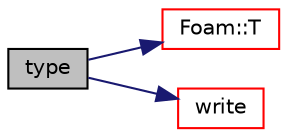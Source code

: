 digraph "type"
{
  bgcolor="transparent";
  edge [fontname="Helvetica",fontsize="10",labelfontname="Helvetica",labelfontsize="10"];
  node [fontname="Helvetica",fontsize="10",shape=record];
  rankdir="LR";
  Node62 [label="type",height=0.2,width=0.4,color="black", fillcolor="grey75", style="filled", fontcolor="black"];
  Node62 -> Node63 [color="midnightblue",fontsize="10",style="solid",fontname="Helvetica"];
  Node63 [label="Foam::T",height=0.2,width=0.4,color="red",URL="$a21851.html#ae57fda0abb14bb0944947c463c6e09d4"];
  Node62 -> Node68 [color="midnightblue",fontsize="10",style="solid",fontname="Helvetica"];
  Node68 [label="write",height=0.2,width=0.4,color="red",URL="$a31645.html#a78cec3e4ecac4a89a3ad8d38f2ad21f5",tooltip="Write to stream. "];
}
